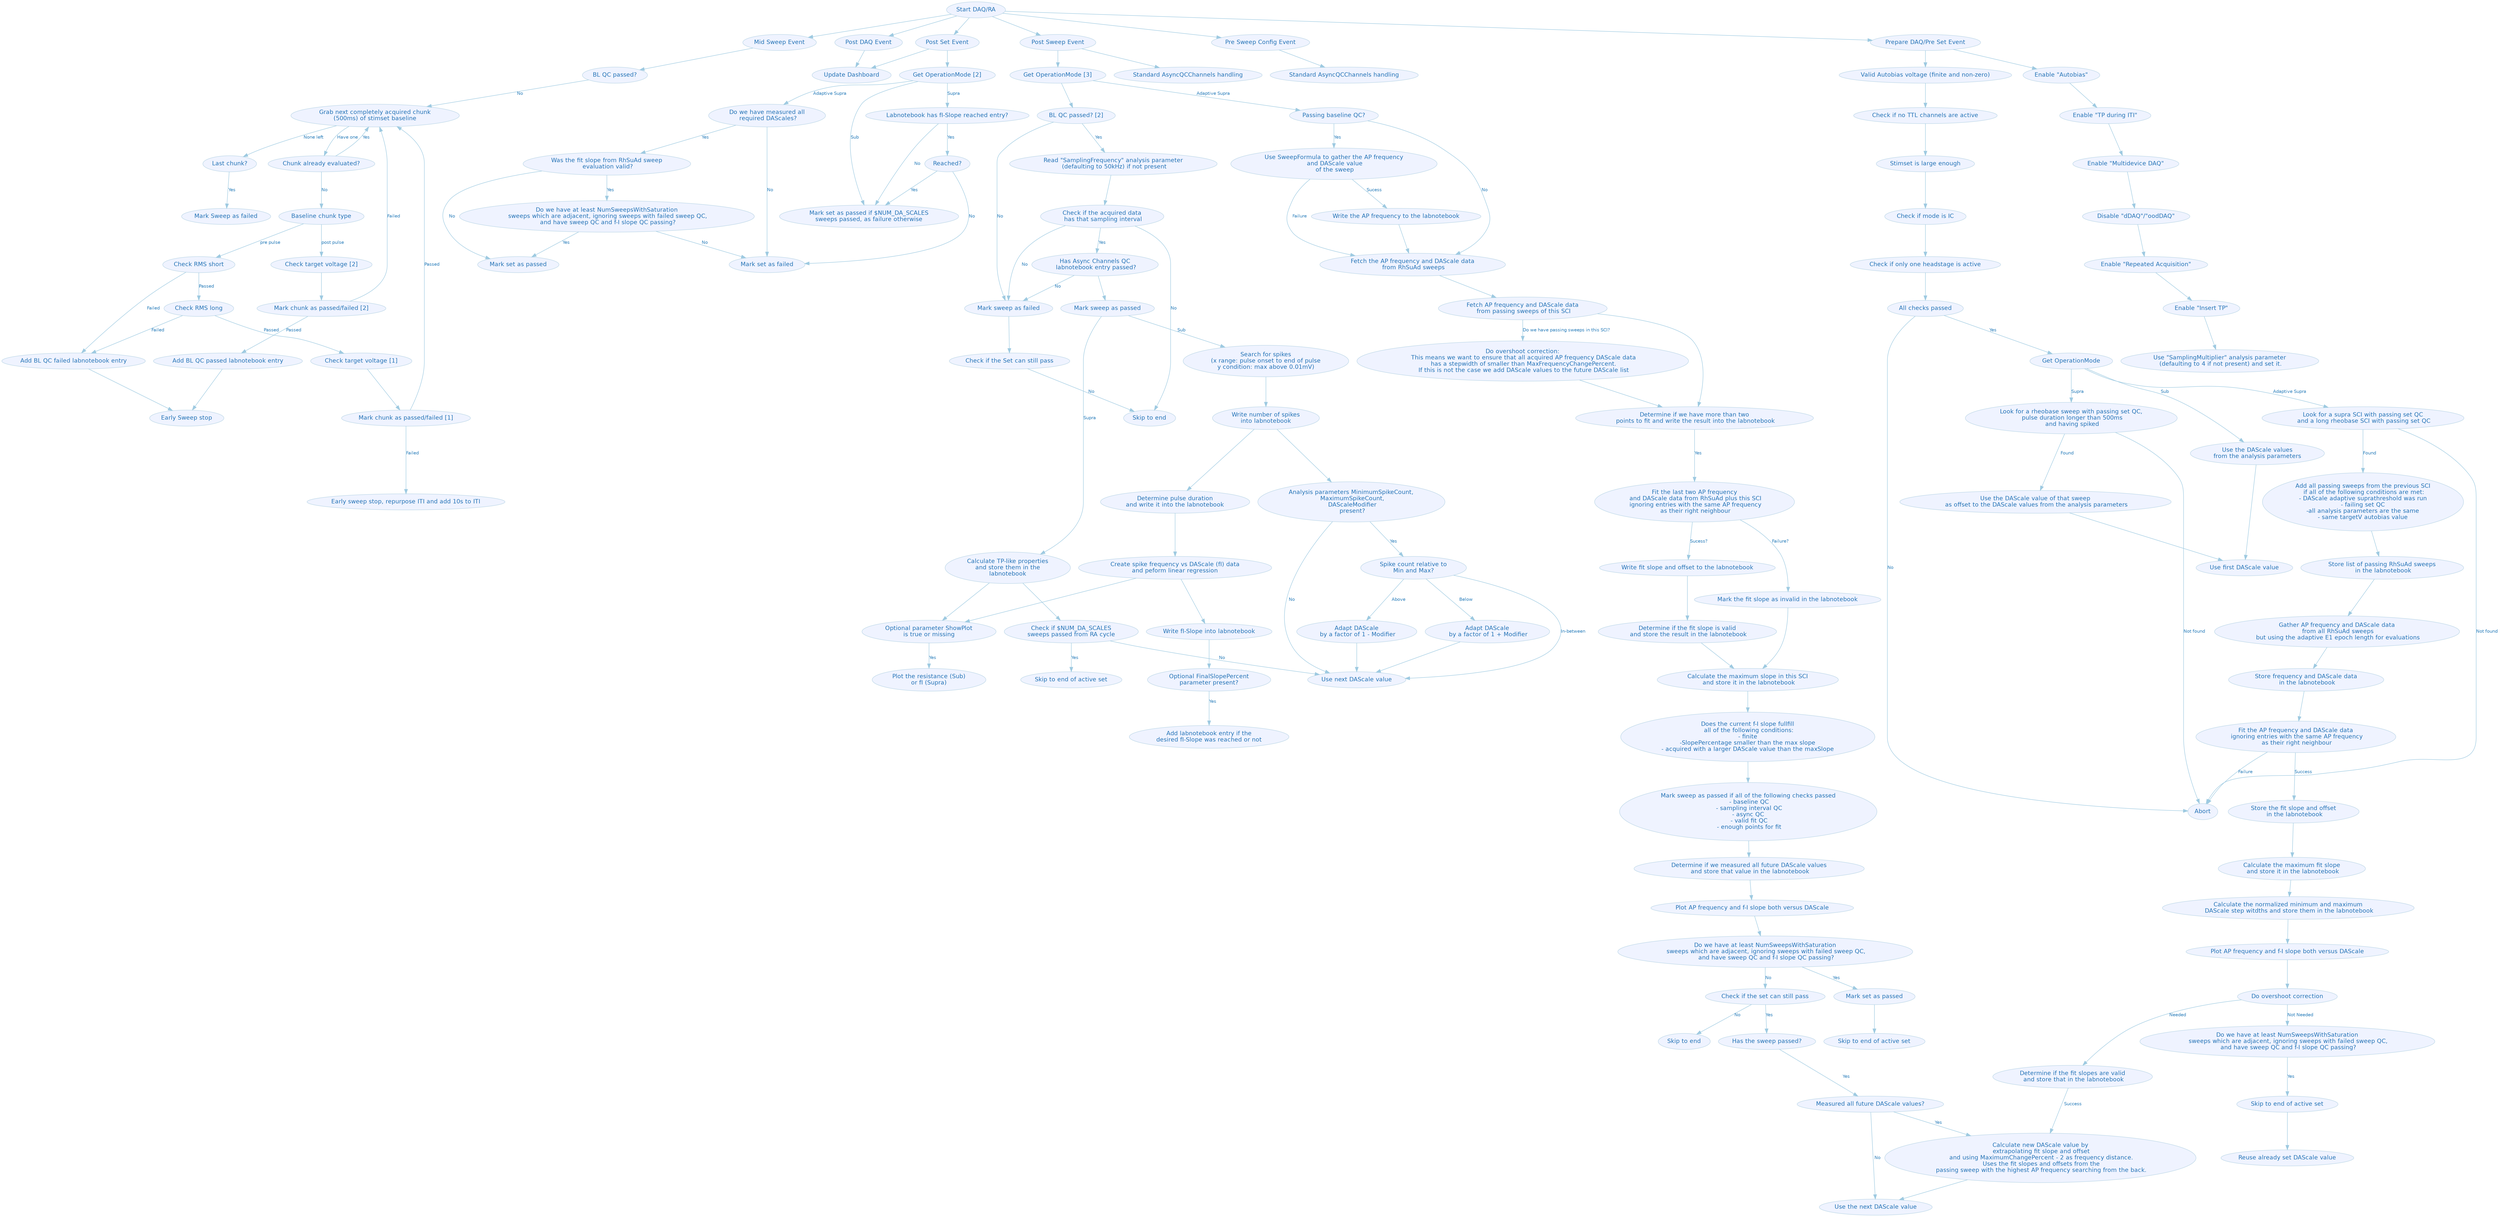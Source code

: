 digraph G {
	graph [center=true,
		color=white,
		compound=true,
		fontcolor=black,
		fontname=Helvetica,
		fontsize=14,
		penwidth=0.1,
		ratio="0,01"
	];
	node [color="#bdd7e7",
		fillcolor="#eff3ff",
		fontcolor="#2171b5",
		fontname=Helvetica,
		fontsize=13,
		label="\N",
		shape=ellipse,
		style=filled
	];
	edge [color="#9ecae1",
		fontcolor="#3182bd",
		fontname=Helvetica,
		fontsize=10,
		style=solid
	];
	"Start DAQ/RA" -> "Mid Sweep Event";
	"Start DAQ/RA" -> "Post DAQ Event";
	"Start DAQ/RA" -> "Post Set Event";
	"Start DAQ/RA" -> "Post Sweep Event";
	"Start DAQ/RA" -> "Pre Sweep Config Event";
	"Start DAQ/RA" -> "Prepare DAQ/Pre Set Event";
	"Mid Sweep Event" -> "BL QC passed?";
	"Post DAQ Event" -> "Update Dashboard";
	"Post Set Event" -> "Update Dashboard";
	"Post Set Event" -> "Get OperationMode [2]";
	n91	[URL="../_static/images/async-qc-channels.svg",
		label="Standard AsyncQCChannels handling",
		target=_graphviz];
	"Post Sweep Event" -> n91;
	"Post Sweep Event" -> "Get OperationMode [3]";
	n92	[URL="../_static/images/async-qc-channels.svg",
		label="Standard AsyncQCChannels handling",
		target=_graphviz];
	"Pre Sweep Config Event" -> n92;
	"Prepare DAQ/Pre Set Event" -> "Enable \"Autobias\"";
	"Prepare DAQ/Pre Set Event" -> "Valid Autobias voltage (finite and non-zero)";
	"BL QC passed?" -> "Grab next completely acquired chunk\n(500ms) of stimset baseline"	[label=No];
	"Get OperationMode [2]" -> "Mark set as passed if $NUM_DA_SCALES\nsweeps passed, as failure otherwise"	[label=Sub];
	"Get OperationMode [2]" -> "Labnotebook has fI-Slope reached entry?"	[label=Supra];
	n79	[label="Do we have measured all\n required DAScales?"];
	"Get OperationMode [2]" -> n79	[label="Adaptive Supra"];
	"Last Sweep passed?"	[label="BL QC passed? [2]"];
	"Get OperationMode [3]" -> "Last Sweep passed?";
	n130	[label="Passing baseline QC?"];
	"Get OperationMode [3]" -> n130	[label="Adaptive Supra"];
	"Enable \"Autobias\"" -> "Enable \"TP during ITI\"";
	"Valid Autobias voltage (finite and non-zero)" -> "Check if no TTL channels are active";
	"Grab next completely acquired chunk\n(500ms) of stimset baseline" -> "Chunk already evaluated?"	[label="Have one"];
	"Grab next completely acquired chunk\n(500ms) of stimset baseline" -> "Last chunk?"	[label="None left"];
	"Labnotebook has fI-Slope reached entry?" -> "Mark set as passed if $NUM_DA_SCALES\nsweeps passed, as failure otherwise"	[label=No];
	"Labnotebook has fI-Slope reached entry?" -> "Reached?"	[label=Yes];
	n79 -> "Mark set as failed"	[label=No];
	n80	[label="Was the fit slope from RhSuAd sweep\n evaluation valid?"];
	n79 -> n80	[label=Yes];
	n72	[label="Mark sweep as failed"];
	"Last Sweep passed?" -> n72	[label=No];
	n75	[label="Read \"SamplingFrequency\" analysis parameter\n (defaulting to 50kHz) if not present"];
	"Last Sweep passed?" -> n75	[label=Yes];
	n87	[label="Use SweepFormula to gather the AP frequency\n and DAScale value\n of the sweep"];
	n130 -> n87	[label=Yes];
	n90	[label="Fetch the AP frequency and DAScale data\n from RhSuAd sweeps"];
	n130 -> n90	[label=No];
	"Enable \"TP during ITI\"" -> "Enable \"Multidevice DAQ\"";
	"Check if no TTL channels are active" -> "Stimset is large enough";
	"Chunk already evaluated?" -> "Grab next completely acquired chunk\n(500ms) of stimset baseline"	[label=Yes];
	"Chunk already evaluated?" -> "Baseline chunk type"	[label=No];
	"Last chunk?" -> "Mark Sweep as failed"	[label=Yes];
	"Reached?" -> "Mark set as passed if $NUM_DA_SCALES\nsweeps passed, as failure otherwise"	[label=Yes];
	"Reached?" -> "Mark set as failed"	[label=No];
	n81	[label="Mark set as passed"];
	n80 -> n81	[label=No];
	n132	[label="Do we have at least NumSweepsWithSaturation\n sweeps which are adjacent, ignoring sweeps with failed sweep QC,\n and have sweep \
QC and f-I slope QC passing?"];
	n80 -> n132	[label=Yes];
	n72 -> "Check if the Set can still pass";
	n76	[label="Check if the acquired data\n has that sampling interval"];
	n75 -> n76;
	"Check if the Set can still pass" -> "Skip to end"	[label=No];
	n76 -> n72	[label=No];
	n76 -> "Skip to end"	[label=No];
	n77	[label="Has Async Channels QC\n labnotebook entry passed?"];
	n76 -> n77	[label=Yes];
	"Enable \"Multidevice DAQ\"" -> "Disable \"dDAQ\"/\"oodDAQ\"";
	"Stimset is large enough" -> "Check if mode is IC";
	"Baseline chunk type" -> "Check RMS short"	[label="pre pulse"];
	"Baseline chunk type" -> "Check target voltage [2]"	[label="post pulse"];
	n77 -> n72	[label=No];
	n86	[label="Mark sweep as passed"];
	n77 -> n86;
	"Disable \"dDAQ\"/\"oodDAQ\"" -> "Enable \"Repeated Acquisition\"";
	"Check if mode is IC" -> "Check if only one headstage is active";
	"Check RMS short" -> "Check RMS long"	[label=Passed];
	"Check RMS short" -> "Add BL QC failed labnotebook entry"	[label=Failed];
	"Check target voltage [2]" -> "Mark chunk as passed/failed [2]";
	n86 -> "Calculate TP-like properties\nand store them in the\nlabnotebook"	[label=Supra];
	n86 -> "Search for spikes\n(x range: pulse onset to end of pulse\ny condition: max above 0.01mV)"	[label=Sub];
	"Enable \"Repeated Acquisition\"" -> "Enable \"Insert TP\"";
	"Check if only one headstage is active" -> "All checks passed";
	"Check RMS long" -> "Add BL QC failed labnotebook entry"	[label=Failed];
	"Check RMS long" -> "Check target voltage [1]"	[label=Passed];
	"Add BL QC failed labnotebook entry" -> "Early Sweep stop";
	"Mark chunk as passed/failed [2]" -> "Grab next completely acquired chunk\n(500ms) of stimset baseline"	[label=Failed];
	"Mark chunk as passed/failed [2]" -> "Add BL QC passed labnotebook entry"	[label=Passed];
	"Calculate TP-like properties\nand store them in the\nlabnotebook" -> "Check if $NUM_DA_SCALES\nsweeps passed from RA cycle";
	"Calculate TP-like properties\nand store them in the\nlabnotebook" -> "Optional parameter ShowPlot\nis true or missing";
	"Search for spikes\n(x range: pulse onset to end of pulse\ny condition: max above 0.01mV)" -> "Write number of spikes\ninto labnotebook";
	n68	[label="Use \"SamplingMultiplier\" analysis parameter\n (defaulting to 4 if not present) and set it."];
	"Enable \"Insert TP\"" -> n68;
	"All checks passed" -> Abort	[label=No];
	"All checks passed" -> "Get OperationMode"	[label=Yes];
	"Check target voltage [1]" -> "Mark chunk as passed/failed [1]";
	"Add BL QC passed labnotebook entry" -> "Early Sweep stop";
	n88	[label="Write the AP frequency to the labnotebook"];
	n87 -> n88	[label=Sucess];
	n87 -> n90	[label=Failure];
	n88 -> n90;
	n93	[labe="Fetch sweeps with passing BL QC from SCI\ and append their AP frequency\n DAScale data to the supra data",
		label="Fetch AP frequency and DAScale data\n from passing sweeps of this SCI"];
	n90 -> n93;
	"Get OperationMode" -> "Look for a rheobase sweep with passing set QC,\n pulse duration longer than 500ms\n and having spiked"	[label=Supra];
	"Get OperationMode" -> "Use the DAScale values\nfrom the analysis parameters"	[label=Sub];
	n110	[label="Look for a supra SCI with passing set QC\n and a long rheobase SCI with passing set QC"];
	"Get OperationMode" -> n110	[label="Adaptive Supra"];
	"Mark chunk as passed/failed [1]" -> "Grab next completely acquired chunk\n(500ms) of stimset baseline"	[label=Passed];
	"Mark chunk as passed/failed [1]" -> "Early sweep stop, repurpose ITI and add 10s to ITI"	[label=Failed];
	"Check if $NUM_DA_SCALES\nsweeps passed from RA cycle" -> "Skip to end of active set"	[label=Yes];
	"Check if $NUM_DA_SCALES\nsweeps passed from RA cycle" -> "Use next DAScale value"	[label=No];
	"Optional parameter ShowPlot\nis true or missing" -> "Plot the resistance (Sub)\nor fI (Supra)"	[label=Yes];
	"Write number of spikes\ninto labnotebook" -> "Analysis parameters MinimumSpikeCount,\n MaximumSpikeCount,\n DAScaleModifier\n present?";
	"Write number of spikes\ninto labnotebook" -> "Determine pulse duration\nand write it into the labnotebook";
	"Analysis parameters MinimumSpikeCount,\n MaximumSpikeCount,\n DAScaleModifier\n present?" -> "Use next DAScale value"	[label=No];
	"Analysis parameters MinimumSpikeCount,\n MaximumSpikeCount,\n DAScaleModifier\n present?" -> "Spike count relative to\nMin and Max?"	[label=Yes];
	"Determine pulse duration\nand write it into the labnotebook" -> "Create spike frequency vs DAScale (fI) data\nand peform linear regression";
	"Look for a rheobase sweep with passing set QC,\n pulse duration longer than 500ms\n and having spiked" -> Abort	[label="Not found"];
	"Look for a rheobase sweep with passing set QC,\n pulse duration longer than 500ms\n and having spiked" -> "Use the DAScale value of that sweep\n as offset to the DAScale values from the analysis parameters"	[label=Found];
	"Use the DAScale values\nfrom the analysis parameters" -> "Use first DAScale value";
	n110 -> Abort	[label="Not found"];
	n133	[label="Add all passing sweeps from the previous SCI\n if all of the following conditions are met:\n- DAScale adaptive suprathreshold was \
run\n- failing set QC\n-all analysis parameters are the same\n- same targetV autobias value"];
	n110 -> n133	[label=Found];
	"Spike count relative to\nMin and Max?" -> "Use next DAScale value"	[label="In-between"];
	"Spike count relative to\nMin and Max?" -> "Adapt DAScale\n by a factor of 1 - Modifier"	[label=Above];
	"Spike count relative to\nMin and Max?" -> "Adapt DAScale\n by a factor of 1 + Modifier"	[label=Below];
	"Create spike frequency vs DAScale (fI) data\nand peform linear regression" -> "Optional parameter ShowPlot\nis true or missing";
	"Create spike frequency vs DAScale (fI) data\nand peform linear regression" -> "Write fI-Slope into labnotebook";
	"Adapt DAScale\n by a factor of 1 - Modifier" -> "Use next DAScale value";
	"Adapt DAScale\n by a factor of 1 + Modifier" -> "Use next DAScale value";
	"Write fI-Slope into labnotebook" -> "Optional FinalSlopePercent\nparameter present?";
	"Use the DAScale value of that sweep\n as offset to the DAScale values from the analysis parameters" -> "Use first DAScale value";
	n114	[label="Gather AP frequency and DAScale data\n from all RhSuAd sweeps\n but using the adaptive E1 epoch length for evaluations"];
	n116	[label="Store frequency and DAScale data\n in the labnotebook"];
	n114 -> n116;
	n134	[label="Store list of passing RhSuAd sweeps\n in the labnotebook"];
	n133 -> n134;
	n134 -> n114;
	"Optional FinalSlopePercent\nparameter present?" -> "Add labnotebook entry if the\ndesired fI-Slope was reached or not"	[label=Yes];
	n132 -> "Mark set as failed"	[label=No];
	n132 -> n81	[label=Yes];
	n94	[label="Do overshoot correction:\n This means we want to ensure that all acquired AP frequency DAScale data\n has a stepwidth of smaller \
than MaxFrequencyChangePercent.\n If this is not the case we add DAScale values to the future DAScale list"];
	n93 -> n94	[label="Do we have passing sweeps in this SCI?"];
	n104	[label="Determine if we have more than two\n points to fit and write the\ result into the labnotebook"];
	n93 -> n104;
	n94 -> n104;
	n95	[label="Fit the last two AP frequency\n and DAScale data from RhSuAd plus this SCI\n ignoring entries with the same AP frequency\n as their \
right neighbour"];
	n104 -> n95	[label=Yes];
	n97	[label="Write fit slope and offset to the labnotebook"];
	n95 -> n97	[label="Sucess?"];
	n98	[label="Mark the fit slope as invalid in the labnotebook"];
	n95 -> n98	[label="Failure?"];
	n101	[label="Determine if the fit slope is valid\n and store the result in the labnotebook"];
	n97 -> n101;
	n99	[label="Calculate the maximum slope in this SCI\n and store it in the labnotebook"];
	n98 -> n99;
	n101 -> n99;
	n102	[label="Does the current f-I slope fullfill\n all of the following conditions:\n- finite\n-SlopePercentage smaller than the max slope\n- \
acquired with a larger DAScale value than the maxSlope"];
	n99 -> n102;
	n105	[label="Mark sweep as passed if all of the following checks passed\n - baseline QC\n - sampling interval QC\n - async QC \n - valid fit \
QC\n - enough points for fit"];
	n102 -> n105;
	n107	[label="Determine if we measured all future DAScale values\n and store that value in the labnotebook"];
	n105 -> n107;
	n138	[label="Plot AP frequency and f-I slope both versus DAScale"];
	n107 -> n138;
	n139	[label="Do we have at least NumSweepsWithSaturation\n sweeps which are adjacent, ignoring sweeps with failed sweep QC,\n and have sweep \
QC and f-I slope QC passing?"];
	n138 -> n139;
	n112	[label="Mark set as passed"];
	n139 -> n112	[label=Yes];
	n109	[label="Check if the set can still pass"];
	n139 -> n109	[label=No];
	n113	[label="Skip to end of active set"];
	n112 -> n113;
	n111	[label="Skip to end"];
	n109 -> n111	[label=No];
	n100	[label="Has the sweep passed?"];
	n109 -> n100	[label=Yes];
	n103	[label="Measured all future DAScale values?"];
	n100 -> n103	[label=Yes];
	n106	[label="Calculate new DAScale value by\n extrapolating fit slope and offset\n and using MaximumChangePercent - 2 as frequency distance.\n Uses the fit slopes and offsets from the\n passing sweep with the highest AP frequency searching from the back."];
	n103 -> n106	[label=Yes];
	n108	[label="Use the next DAScale value"];
	n103 -> n108	[label=No];
	n106 -> n108;
	n117	[label="Fit the AP frequency and DAScale data\n ignoring entries with the same AP frequency\n as their right neighbour"];
	n116 -> n117;
	n117 -> Abort	[label=Failure];
	n118	[label="Store the fit slope and offset\n in the labnotebook"];
	n117 -> n118	[label=Success];
	n119	[label="Calculate the maximum fit slope\n and store it in the labnotebook"];
	n118 -> n119;
	n128	[label="Calculate the normalized minimum and maximum\n DAScale step witdths and store them in the labnotebook"];
	n119 -> n128;
	n131	[label="Plot AP frequency and f-I slope both versus DAScale"];
	n128 -> n131;
	n120	[label="Do overshoot correction"];
	n121	[label="Determine if the fit slopes are valid\n and store that in the labnotebook"];
	n120 -> n121	[label=Needed];
	n135	[label="Do we have at least NumSweepsWithSaturation\n sweeps which are adjacent, ignoring sweeps with failed sweep QC,\n and have sweep \
QC and f-I slope QC passing?"];
	n120 -> n135	[label="Not Needed"];
	n121 -> n106	[label=Success];
	n136	[label="Skip to end of active set"];
	n135 -> n136	[label=Yes];
	n137	[label="Reuse already set DAScale value"];
	n136 -> n137;
	n131 -> n120;
}
